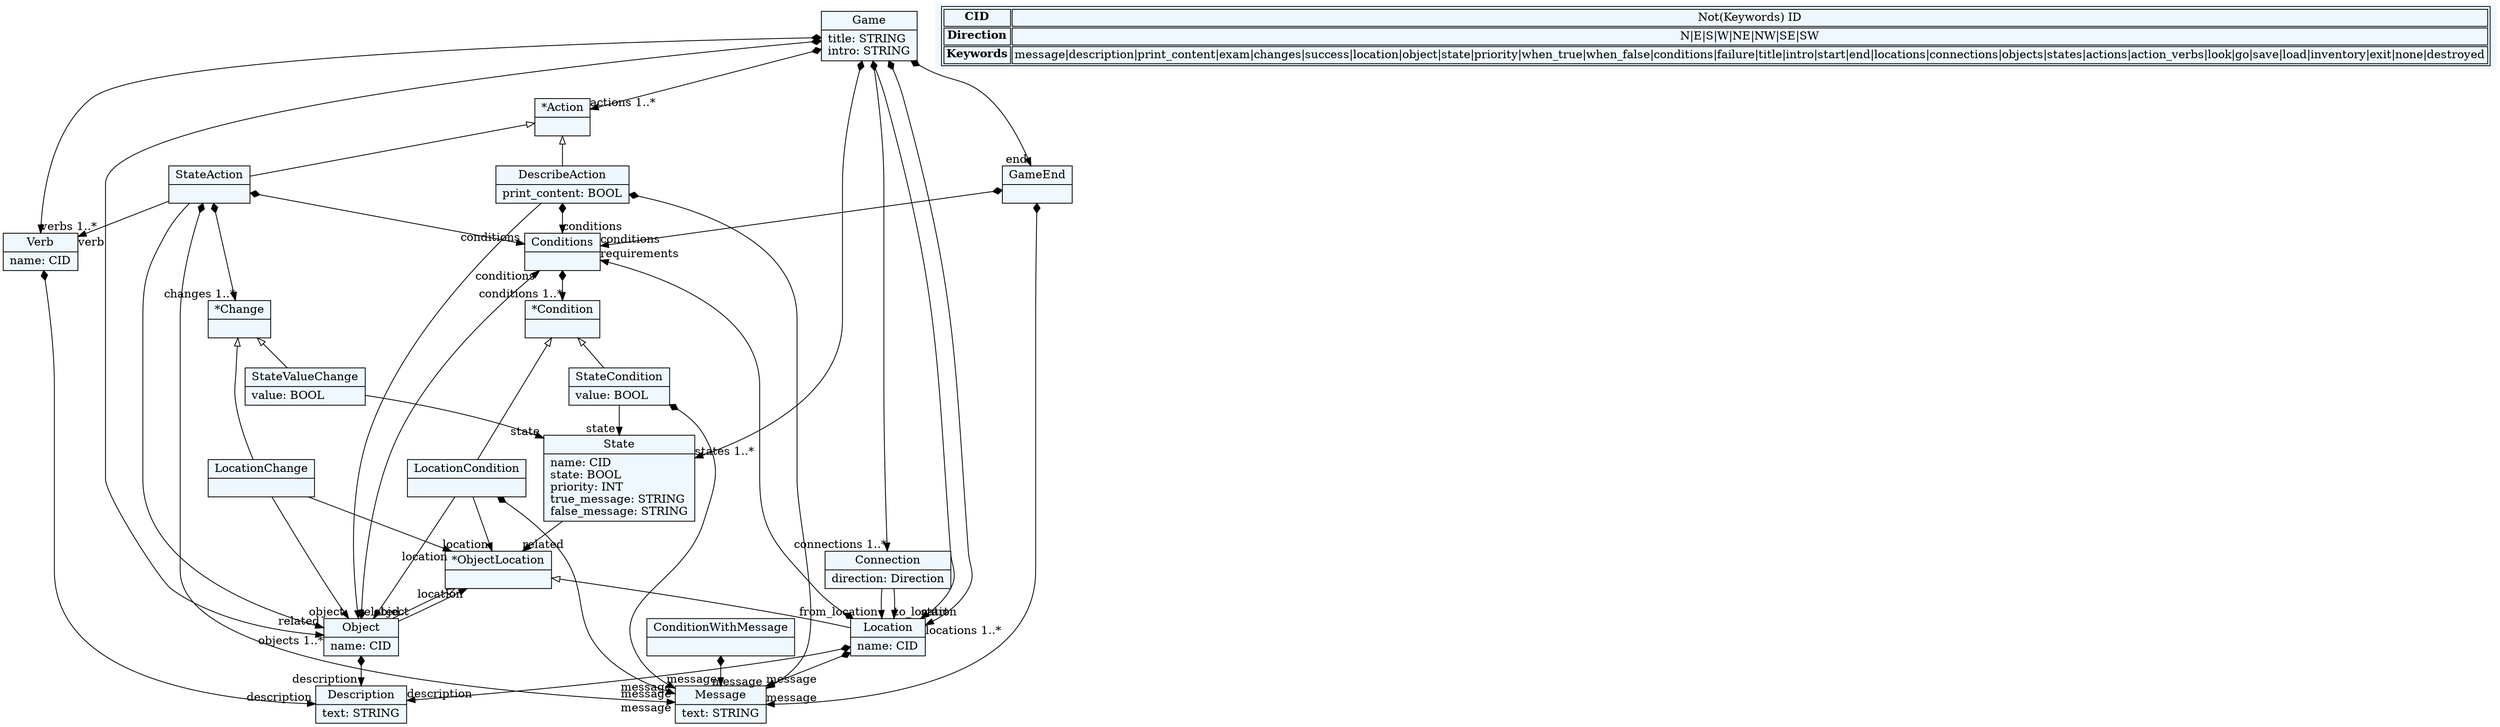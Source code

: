 
    digraph textX {
    fontname = "Bitstream Vera Sans"
    fontsize = 8
    node[
        shape=record,
        style=filled,
        fillcolor=aliceblue
    ]
    nodesep = 0.3
    edge[dir=black,arrowtail=empty]


1649952820304[ label="{Game|title: STRING\lintro: STRING\l}"]

1649952735344[ label="{GameEnd|}"]

1649952727792[ label="{Verb|name: CID\l}"]

1649952801424[ label="{Location|name: CID\l}"]

1649952719296[ label="{Conditions|}"]

1649952712688[ label="{ConditionWithMessage|}"]

1649952730624[ label="{*Condition|}"]

1649952721184[ label="{StateCondition|value: BOOL\l}"]

1649952723072[ label="{LocationCondition|}"]

1649952715520[ label="{*ObjectLocation|}"]

1649952724016[ label="{Connection|direction: Direction\l}"]

1649952806144[ label="{Object|name: CID\l}"]

1649952734400[ label="{State|name: CID\lstate: BOOL\lpriority: INT\ltrue_message: STRING\lfalse_message: STRING\l}"]

1649952728736[ label="{*Change|}"]

1649952739120[ label="{StateValueChange|value: BOOL\l}"]

1649952741952[ label="{LocationChange|}"]

1649952765552[ label="{*Action|}"]

1649952746672[ label="{StateAction|}"]

1649952747616[ label="{DescribeAction|print_content: BOOL\l}"]

1649952733456[ label="{Description|text: STRING\l}"]

1649952740064[ label="{Message|text: STRING\l}"]



1649952820304 -> 1649952801424[headlabel="start "]
1649952820304 -> 1649952735344[arrowtail=diamond, dir=both, headlabel="end "]
1649952820304 -> 1649952801424[arrowtail=diamond, dir=both, headlabel="locations 1..*"]
1649952820304 -> 1649952724016[arrowtail=diamond, dir=both, headlabel="connections 1..*"]
1649952820304 -> 1649952806144[arrowtail=diamond, dir=both, headlabel="objects 1..*"]
1649952820304 -> 1649952734400[arrowtail=diamond, dir=both, headlabel="states 1..*"]
1649952820304 -> 1649952765552[arrowtail=diamond, dir=both, headlabel="actions 1..*"]
1649952820304 -> 1649952727792[arrowtail=diamond, dir=both, headlabel="verbs 1..*"]
1649952735344 -> 1649952719296[arrowtail=diamond, dir=both, headlabel="conditions "]
1649952735344 -> 1649952740064[arrowtail=diamond, dir=both, headlabel="message "]
1649952727792 -> 1649952733456[arrowtail=diamond, dir=both, headlabel="description "]
1649952801424 -> 1649952733456[arrowtail=diamond, dir=both, headlabel="description "]
1649952801424 -> 1649952719296[arrowtail=diamond, dir=both, headlabel="requirements "]
1649952801424 -> 1649952740064[arrowtail=diamond, dir=both, headlabel="message "]
1649952719296 -> 1649952730624[arrowtail=diamond, dir=both, headlabel="conditions 1..*"]
1649952712688 -> 1649952740064[arrowtail=diamond, dir=both, headlabel="message "]
1649952730624 -> 1649952721184 [dir=back]
1649952730624 -> 1649952723072 [dir=back]
1649952721184 -> 1649952734400[headlabel="state "]
1649952721184 -> 1649952740064[arrowtail=diamond, dir=both, headlabel="message "]
1649952723072 -> 1649952806144[headlabel="object "]
1649952723072 -> 1649952715520[headlabel="location "]
1649952723072 -> 1649952740064[arrowtail=diamond, dir=both, headlabel="message "]
1649952715520 -> 1649952801424 [dir=back]
1649952715520 -> 1649952806144 [dir=back]
1649952724016 -> 1649952801424[headlabel="from_location "]
1649952724016 -> 1649952801424[headlabel="to_location "]
1649952806144 -> 1649952733456[arrowtail=diamond, dir=both, headlabel="description "]
1649952806144 -> 1649952715520[headlabel="location "]
1649952806144 -> 1649952719296[arrowtail=diamond, dir=both, headlabel="conditions "]
1649952734400 -> 1649952715520[headlabel="related "]
1649952728736 -> 1649952739120 [dir=back]
1649952728736 -> 1649952741952 [dir=back]
1649952739120 -> 1649952734400[headlabel="state "]
1649952741952 -> 1649952806144[headlabel="object "]
1649952741952 -> 1649952715520[headlabel="location "]
1649952765552 -> 1649952746672 [dir=back]
1649952765552 -> 1649952747616 [dir=back]
1649952746672 -> 1649952727792[headlabel="verb "]
1649952746672 -> 1649952806144[headlabel="related "]
1649952746672 -> 1649952719296[arrowtail=diamond, dir=both, headlabel="conditions "]
1649952746672 -> 1649952728736[arrowtail=diamond, dir=both, headlabel="changes 1..*"]
1649952746672 -> 1649952740064[arrowtail=diamond, dir=both, headlabel="message "]
1649952747616 -> 1649952806144[headlabel="related "]
1649952747616 -> 1649952719296[arrowtail=diamond, dir=both, headlabel="conditions "]
1649952747616 -> 1649952740064[arrowtail=diamond, dir=both, headlabel="message "]
match_rules [ shape=plaintext, label=< <table>
	<tr>
		<td><b>CID</b></td><td>Not(Keywords) ID</td>
	</tr>
	<tr>
		<td><b>Direction</b></td><td>N|E|S|W|NE|NW|SE|SW</td>
	</tr>
	<tr>
		<td><b>Keywords</b></td><td>message|description|print_content|exam|changes|success|location|object|state|priority|when_true|when_false|conditions|failure|title|intro|start|end|locations|connections|objects|states|actions|action_verbs|look|go|save|load|inventory|exit|none|destroyed</td>
	</tr>
</table> >]


}
